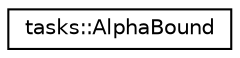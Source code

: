 digraph "Graphical Class Hierarchy"
{
  edge [fontname="Helvetica",fontsize="10",labelfontname="Helvetica",labelfontsize="10"];
  node [fontname="Helvetica",fontsize="10",shape=record];
  rankdir="LR";
  Node0 [label="tasks::AlphaBound",height=0.2,width=0.4,color="black", fillcolor="white", style="filled",URL="$structtasks_1_1AlphaBound.html"];
}
